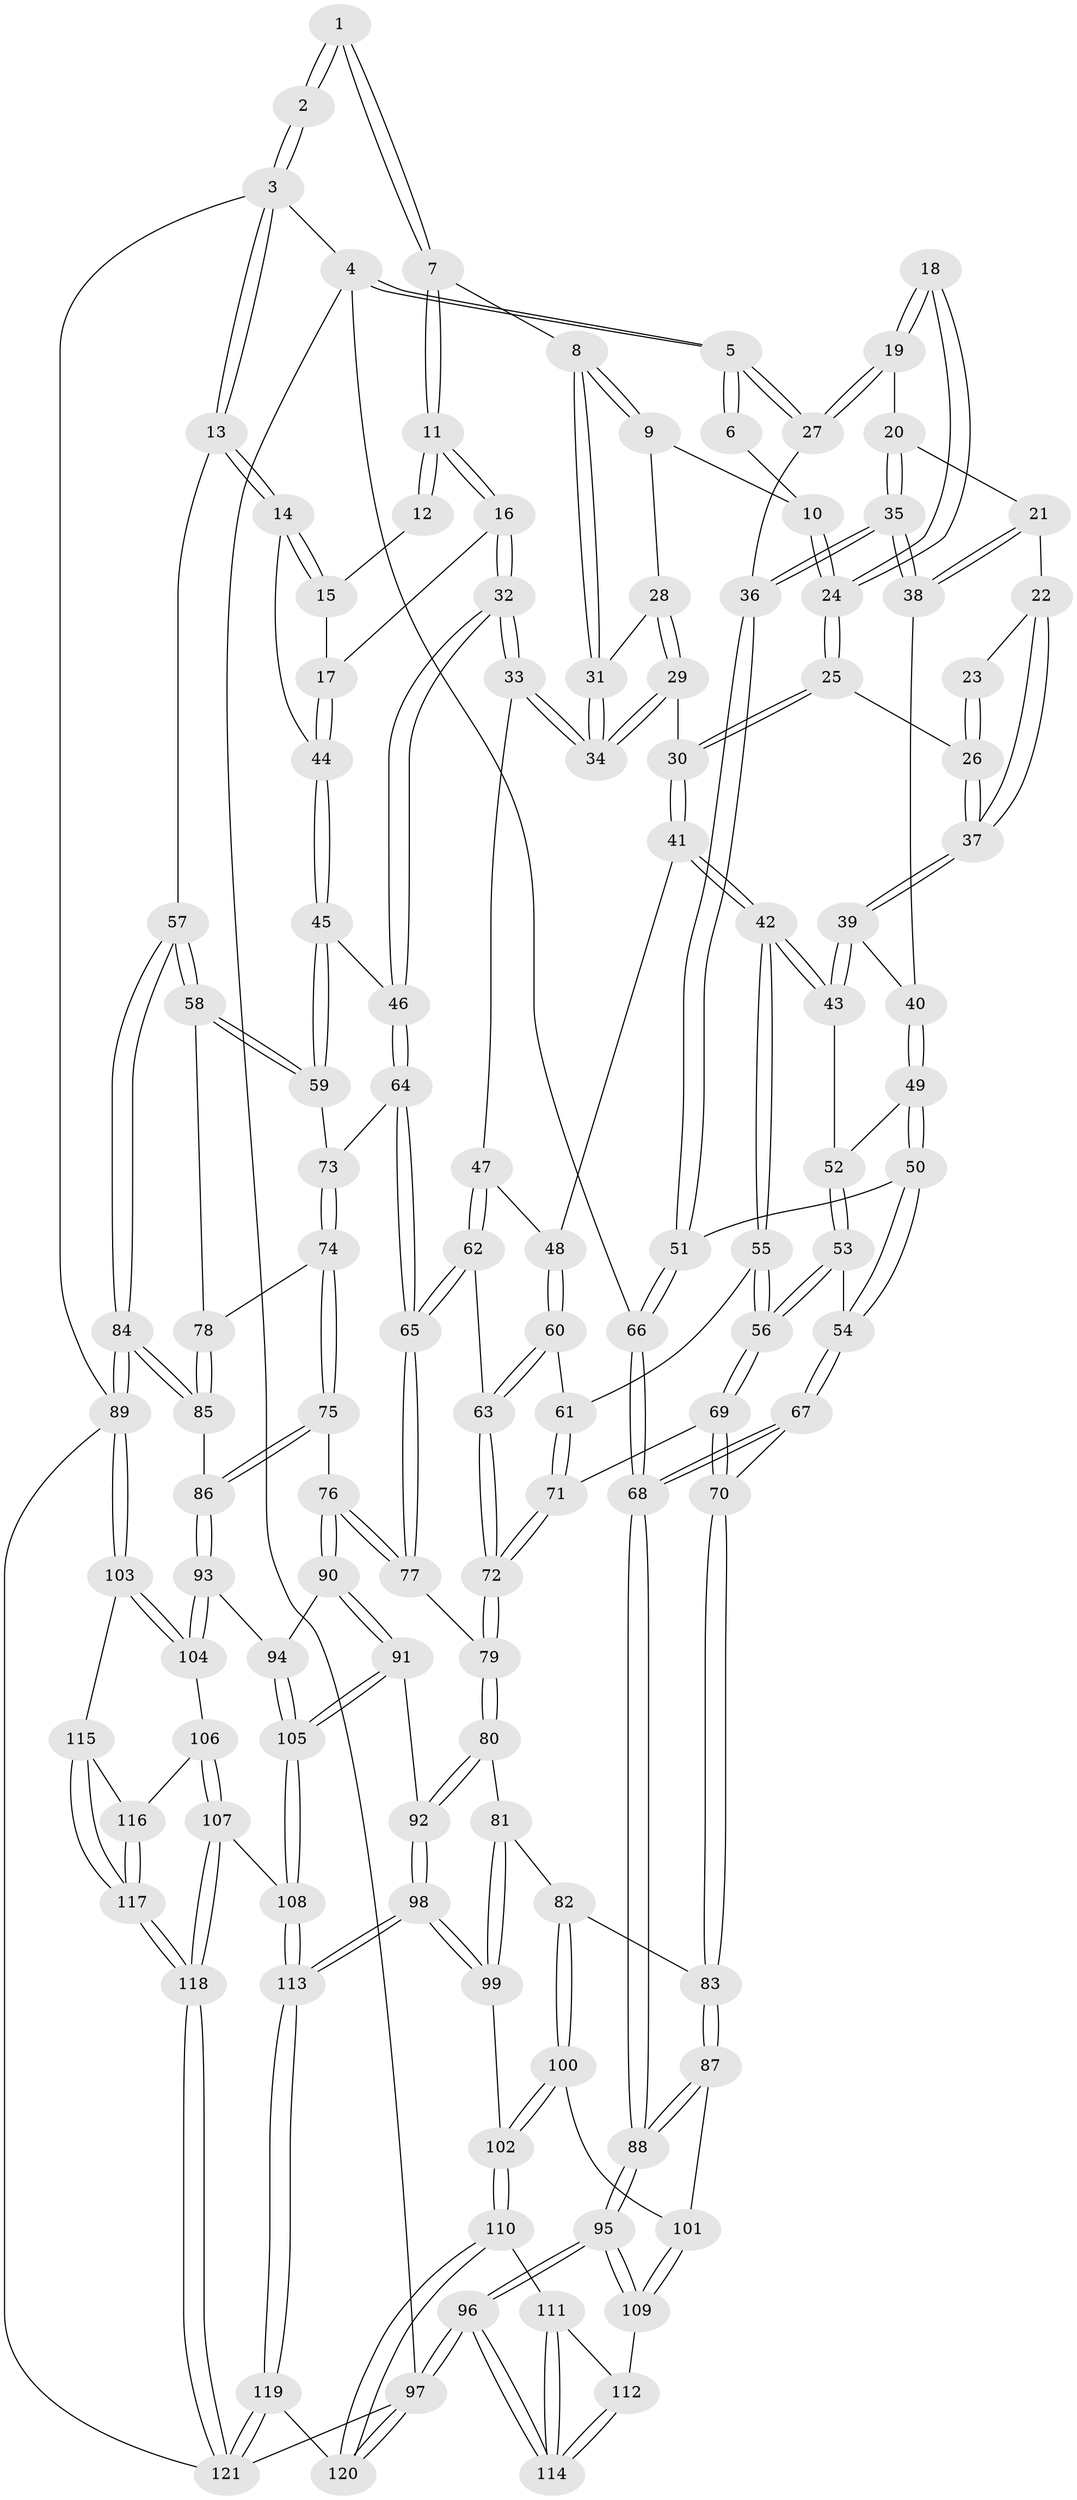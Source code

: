// Generated by graph-tools (version 1.1) at 2025/27/03/09/25 03:27:08]
// undirected, 121 vertices, 299 edges
graph export_dot {
graph [start="1"]
  node [color=gray90,style=filled];
  1 [pos="+0.6495967927637025+0"];
  2 [pos="+1+0"];
  3 [pos="+1+0"];
  4 [pos="+0+0"];
  5 [pos="+0+0"];
  6 [pos="+0.3720987387410323+0"];
  7 [pos="+0.646646347532845+0.044686085059980424"];
  8 [pos="+0.5830954388864585+0.06532055392153993"];
  9 [pos="+0.39878459706932023+0.01197567768958952"];
  10 [pos="+0.3789933733098187+0"];
  11 [pos="+0.6902583828940699+0.10217067016502054"];
  12 [pos="+0.9216831508692059+0"];
  13 [pos="+1+0.29321185704346975"];
  14 [pos="+1+0.20995922541296796"];
  15 [pos="+0.9138399493427319+0.0034466380082918387"];
  16 [pos="+0.6920254415544932+0.10762619296511669"];
  17 [pos="+0.8458588465563376+0.15489784991521208"];
  18 [pos="+0.2624843047354442+0.06343760417652103"];
  19 [pos="+0.09073036603239983+0.03288757045395997"];
  20 [pos="+0.13616669014720514+0.09861414157834003"];
  21 [pos="+0.18846079942845695+0.14110128657227666"];
  22 [pos="+0.20845604083972322+0.1405514788148814"];
  23 [pos="+0.25104053029476037+0.09430525881272935"];
  24 [pos="+0.3472010704595556+0.03242752852210608"];
  25 [pos="+0.3307838112131756+0.15119678560283625"];
  26 [pos="+0.27166326490003295+0.17682573248871572"];
  27 [pos="+0+0"];
  28 [pos="+0.4287570651326272+0.0748102152436622"];
  29 [pos="+0.4090210797098415+0.1848942489397412"];
  30 [pos="+0.36261260940004475+0.18832000310085104"];
  31 [pos="+0.5069479824158603+0.15780376348968084"];
  32 [pos="+0.6569162118841785+0.23517612672651877"];
  33 [pos="+0.5091476816871321+0.23591778400852187"];
  34 [pos="+0.5067686880398491+0.2308032934694204"];
  35 [pos="+0.13298995677207198+0.2198108753220555"];
  36 [pos="+0.09694670348043524+0.26171157075994783"];
  37 [pos="+0.2699631531113957+0.17820065184617742"];
  38 [pos="+0.18548820995149193+0.19700204160640958"];
  39 [pos="+0.26804221169545933+0.18355548998214433"];
  40 [pos="+0.2125175389752723+0.2141481521751194"];
  41 [pos="+0.34722203974710786+0.26111833646947247"];
  42 [pos="+0.31947039752934053+0.28527344587701264"];
  43 [pos="+0.2892503447880551+0.2612178547371761"];
  44 [pos="+0.8659243451725739+0.19651376175700863"];
  45 [pos="+0.8154983182834523+0.2938498496745557"];
  46 [pos="+0.6819057687854987+0.2762151302140363"];
  47 [pos="+0.5079171912453222+0.23828976730749216"];
  48 [pos="+0.4557228479338285+0.2748073703743657"];
  49 [pos="+0.21489843457768848+0.2537493989107457"];
  50 [pos="+0.11747046463342323+0.28588049010150807"];
  51 [pos="+0.0940450066316669+0.27697235772090206"];
  52 [pos="+0.22557558998069735+0.261775893887645"];
  53 [pos="+0.22041912491978044+0.32428838748805283"];
  54 [pos="+0.15952703505635335+0.32339623053653527"];
  55 [pos="+0.3189675561811674+0.29235738526301924"];
  56 [pos="+0.24491441185467042+0.34195194609939095"];
  57 [pos="+1+0.40087323482789883"];
  58 [pos="+0.8956670774245188+0.41591583229672513"];
  59 [pos="+0.8622487673463414+0.37831344002742084"];
  60 [pos="+0.43433302380695715+0.3235968524731883"];
  61 [pos="+0.3394203852875989+0.32947484521725734"];
  62 [pos="+0.5433835696880892+0.4109066803081814"];
  63 [pos="+0.4424696736258564+0.4277271475373046"];
  64 [pos="+0.6491973478225295+0.39404329497246543"];
  65 [pos="+0.5744321124981661+0.4236615083276305"];
  66 [pos="+0+0.44664374558162545"];
  67 [pos="+0.18291603819966906+0.4928136249919269"];
  68 [pos="+0+0.5008779220729259"];
  69 [pos="+0.2432130953154669+0.4714676328624565"];
  70 [pos="+0.19554796792271478+0.49584130559351997"];
  71 [pos="+0.3532483985559638+0.4616116992411"];
  72 [pos="+0.38211543771432893+0.47247264137443523"];
  73 [pos="+0.6654919104745629+0.40736186635080235"];
  74 [pos="+0.7384262453747041+0.5116635643278299"];
  75 [pos="+0.6995594997624547+0.5725604122109436"];
  76 [pos="+0.5992595053714094+0.6092802341238964"];
  77 [pos="+0.5750309427038318+0.5752679924336969"];
  78 [pos="+0.8388731473284761+0.4911160912428928"];
  79 [pos="+0.40783159895016075+0.538265113855209"];
  80 [pos="+0.37904692898496456+0.6518852088208135"];
  81 [pos="+0.3220969529313273+0.6684250602072639"];
  82 [pos="+0.28652587495256554+0.6710809603759643"];
  83 [pos="+0.22124592719711195+0.5907314242138408"];
  84 [pos="+1+0.6863477099496094"];
  85 [pos="+0.871556750144449+0.608302512281034"];
  86 [pos="+0.8025940890971074+0.6868869568907993"];
  87 [pos="+0.09408729603534062+0.7097059357170378"];
  88 [pos="+0+0.5976036857875155"];
  89 [pos="+1+0.7560461819962756"];
  90 [pos="+0.5856018978952543+0.6726711217566496"];
  91 [pos="+0.5226678151020776+0.7404596960608117"];
  92 [pos="+0.49764943945972084+0.7501727319066556"];
  93 [pos="+0.7983188815107024+0.7280246166496329"];
  94 [pos="+0.7121006047316925+0.7380579572210221"];
  95 [pos="+0+0.8653018104598965"];
  96 [pos="+0+1"];
  97 [pos="+0+1"];
  98 [pos="+0.4294359011171612+0.8848608258970296"];
  99 [pos="+0.3688870167349087+0.8746299551114898"];
  100 [pos="+0.2317454596093484+0.7537582683890941"];
  101 [pos="+0.16694878464865764+0.7769487875029054"];
  102 [pos="+0.35981198976788126+0.8746257407190274"];
  103 [pos="+1+0.7891803360043923"];
  104 [pos="+0.8029053625551177+0.7345367077100917"];
  105 [pos="+0.6567376254893341+0.8590702644972648"];
  106 [pos="+0.8005296633010858+0.8537467139856542"];
  107 [pos="+0.748483560562624+0.9120451123465158"];
  108 [pos="+0.6683799412251886+0.8922931150360205"];
  109 [pos="+0.1621802973825645+0.7985197460898764"];
  110 [pos="+0.21495483059859236+0.9530337027629431"];
  111 [pos="+0.18065927119673542+0.914115944876989"];
  112 [pos="+0.1582504449071769+0.8240120189014504"];
  113 [pos="+0.5005991492652715+1"];
  114 [pos="+0+1"];
  115 [pos="+1+0.8100777400611893"];
  116 [pos="+0.8980515653447918+0.8763584184315305"];
  117 [pos="+0.8617517365204714+1"];
  118 [pos="+0.8306652047836705+1"];
  119 [pos="+0.4979766636836096+1"];
  120 [pos="+0.19574130090979477+1"];
  121 [pos="+0.830730829377481+1"];
  1 -- 2;
  1 -- 2;
  1 -- 7;
  1 -- 7;
  2 -- 3;
  2 -- 3;
  3 -- 4;
  3 -- 13;
  3 -- 13;
  3 -- 89;
  4 -- 5;
  4 -- 5;
  4 -- 66;
  4 -- 97;
  5 -- 6;
  5 -- 6;
  5 -- 27;
  5 -- 27;
  6 -- 10;
  7 -- 8;
  7 -- 11;
  7 -- 11;
  8 -- 9;
  8 -- 9;
  8 -- 31;
  8 -- 31;
  9 -- 10;
  9 -- 28;
  10 -- 24;
  10 -- 24;
  11 -- 12;
  11 -- 12;
  11 -- 16;
  11 -- 16;
  12 -- 15;
  13 -- 14;
  13 -- 14;
  13 -- 57;
  14 -- 15;
  14 -- 15;
  14 -- 44;
  15 -- 17;
  16 -- 17;
  16 -- 32;
  16 -- 32;
  17 -- 44;
  17 -- 44;
  18 -- 19;
  18 -- 19;
  18 -- 24;
  18 -- 24;
  19 -- 20;
  19 -- 27;
  19 -- 27;
  20 -- 21;
  20 -- 35;
  20 -- 35;
  21 -- 22;
  21 -- 38;
  21 -- 38;
  22 -- 23;
  22 -- 37;
  22 -- 37;
  23 -- 26;
  23 -- 26;
  24 -- 25;
  24 -- 25;
  25 -- 26;
  25 -- 30;
  25 -- 30;
  26 -- 37;
  26 -- 37;
  27 -- 36;
  28 -- 29;
  28 -- 29;
  28 -- 31;
  29 -- 30;
  29 -- 34;
  29 -- 34;
  30 -- 41;
  30 -- 41;
  31 -- 34;
  31 -- 34;
  32 -- 33;
  32 -- 33;
  32 -- 46;
  32 -- 46;
  33 -- 34;
  33 -- 34;
  33 -- 47;
  35 -- 36;
  35 -- 36;
  35 -- 38;
  35 -- 38;
  36 -- 51;
  36 -- 51;
  37 -- 39;
  37 -- 39;
  38 -- 40;
  39 -- 40;
  39 -- 43;
  39 -- 43;
  40 -- 49;
  40 -- 49;
  41 -- 42;
  41 -- 42;
  41 -- 48;
  42 -- 43;
  42 -- 43;
  42 -- 55;
  42 -- 55;
  43 -- 52;
  44 -- 45;
  44 -- 45;
  45 -- 46;
  45 -- 59;
  45 -- 59;
  46 -- 64;
  46 -- 64;
  47 -- 48;
  47 -- 62;
  47 -- 62;
  48 -- 60;
  48 -- 60;
  49 -- 50;
  49 -- 50;
  49 -- 52;
  50 -- 51;
  50 -- 54;
  50 -- 54;
  51 -- 66;
  51 -- 66;
  52 -- 53;
  52 -- 53;
  53 -- 54;
  53 -- 56;
  53 -- 56;
  54 -- 67;
  54 -- 67;
  55 -- 56;
  55 -- 56;
  55 -- 61;
  56 -- 69;
  56 -- 69;
  57 -- 58;
  57 -- 58;
  57 -- 84;
  57 -- 84;
  58 -- 59;
  58 -- 59;
  58 -- 78;
  59 -- 73;
  60 -- 61;
  60 -- 63;
  60 -- 63;
  61 -- 71;
  61 -- 71;
  62 -- 63;
  62 -- 65;
  62 -- 65;
  63 -- 72;
  63 -- 72;
  64 -- 65;
  64 -- 65;
  64 -- 73;
  65 -- 77;
  65 -- 77;
  66 -- 68;
  66 -- 68;
  67 -- 68;
  67 -- 68;
  67 -- 70;
  68 -- 88;
  68 -- 88;
  69 -- 70;
  69 -- 70;
  69 -- 71;
  70 -- 83;
  70 -- 83;
  71 -- 72;
  71 -- 72;
  72 -- 79;
  72 -- 79;
  73 -- 74;
  73 -- 74;
  74 -- 75;
  74 -- 75;
  74 -- 78;
  75 -- 76;
  75 -- 86;
  75 -- 86;
  76 -- 77;
  76 -- 77;
  76 -- 90;
  76 -- 90;
  77 -- 79;
  78 -- 85;
  78 -- 85;
  79 -- 80;
  79 -- 80;
  80 -- 81;
  80 -- 92;
  80 -- 92;
  81 -- 82;
  81 -- 99;
  81 -- 99;
  82 -- 83;
  82 -- 100;
  82 -- 100;
  83 -- 87;
  83 -- 87;
  84 -- 85;
  84 -- 85;
  84 -- 89;
  84 -- 89;
  85 -- 86;
  86 -- 93;
  86 -- 93;
  87 -- 88;
  87 -- 88;
  87 -- 101;
  88 -- 95;
  88 -- 95;
  89 -- 103;
  89 -- 103;
  89 -- 121;
  90 -- 91;
  90 -- 91;
  90 -- 94;
  91 -- 92;
  91 -- 105;
  91 -- 105;
  92 -- 98;
  92 -- 98;
  93 -- 94;
  93 -- 104;
  93 -- 104;
  94 -- 105;
  94 -- 105;
  95 -- 96;
  95 -- 96;
  95 -- 109;
  95 -- 109;
  96 -- 97;
  96 -- 97;
  96 -- 114;
  96 -- 114;
  97 -- 120;
  97 -- 120;
  97 -- 121;
  98 -- 99;
  98 -- 99;
  98 -- 113;
  98 -- 113;
  99 -- 102;
  100 -- 101;
  100 -- 102;
  100 -- 102;
  101 -- 109;
  101 -- 109;
  102 -- 110;
  102 -- 110;
  103 -- 104;
  103 -- 104;
  103 -- 115;
  104 -- 106;
  105 -- 108;
  105 -- 108;
  106 -- 107;
  106 -- 107;
  106 -- 116;
  107 -- 108;
  107 -- 118;
  107 -- 118;
  108 -- 113;
  108 -- 113;
  109 -- 112;
  110 -- 111;
  110 -- 120;
  110 -- 120;
  111 -- 112;
  111 -- 114;
  111 -- 114;
  112 -- 114;
  112 -- 114;
  113 -- 119;
  113 -- 119;
  115 -- 116;
  115 -- 117;
  115 -- 117;
  116 -- 117;
  116 -- 117;
  117 -- 118;
  117 -- 118;
  118 -- 121;
  118 -- 121;
  119 -- 120;
  119 -- 121;
  119 -- 121;
}
